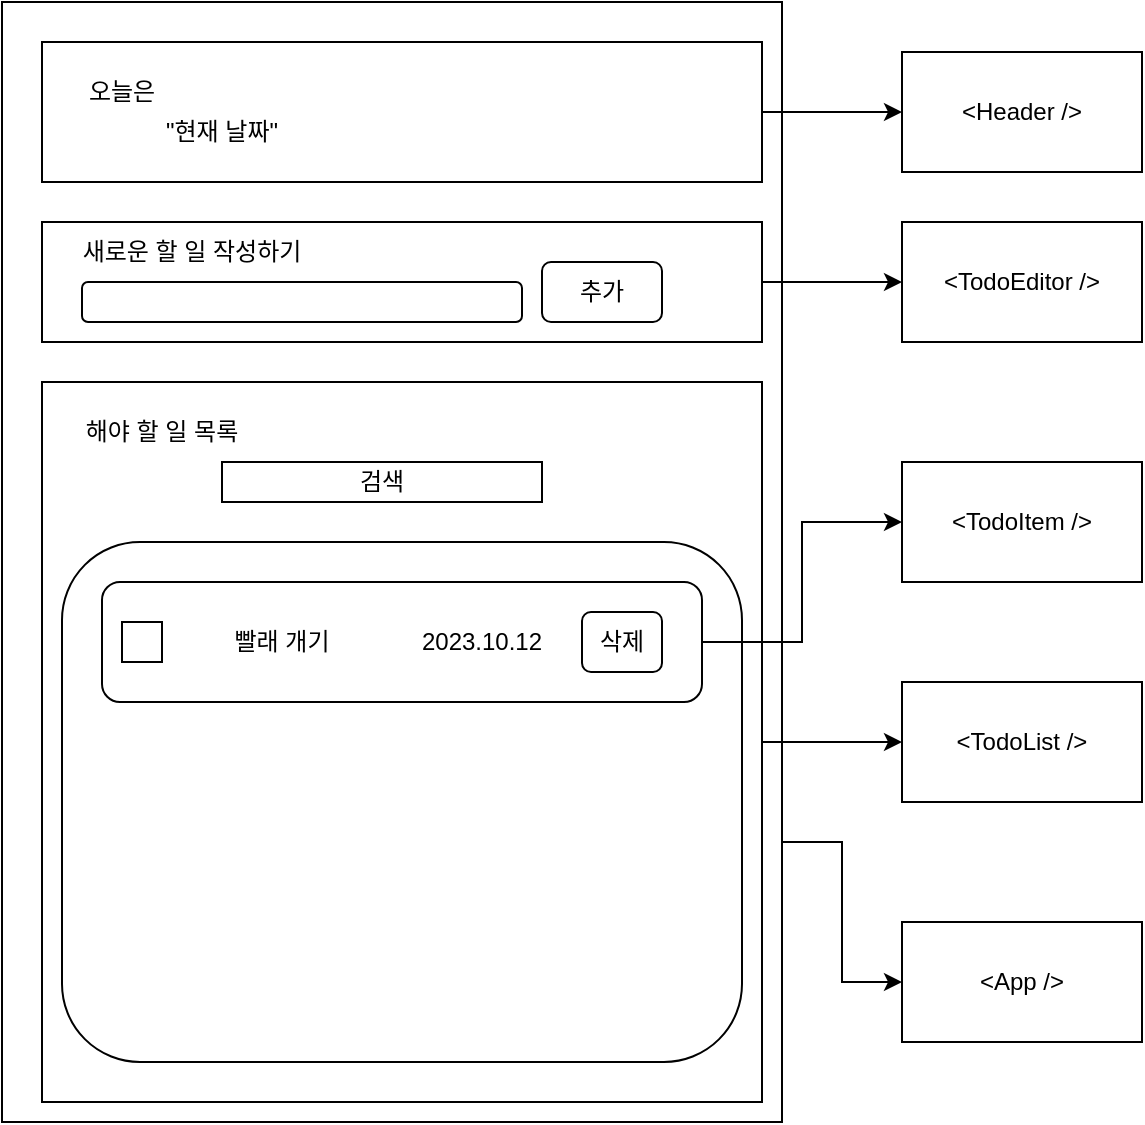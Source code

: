 <mxfile version="22.0.4" type="device">
  <diagram name="페이지-1" id="s0CB_pDRQbe32WmI6tte">
    <mxGraphModel dx="1059" dy="637" grid="1" gridSize="10" guides="1" tooltips="1" connect="1" arrows="1" fold="1" page="1" pageScale="1" pageWidth="827" pageHeight="1169" math="0" shadow="0">
      <root>
        <mxCell id="0" />
        <mxCell id="1" parent="0" />
        <mxCell id="s4MbAgm935jzAfVjTvzh-29" style="edgeStyle=orthogonalEdgeStyle;rounded=0;orthogonalLoop=1;jettySize=auto;html=1;exitX=1;exitY=0.75;exitDx=0;exitDy=0;entryX=0;entryY=0.5;entryDx=0;entryDy=0;" edge="1" parent="1" source="s4MbAgm935jzAfVjTvzh-1" target="s4MbAgm935jzAfVjTvzh-28">
          <mxGeometry relative="1" as="geometry" />
        </mxCell>
        <mxCell id="s4MbAgm935jzAfVjTvzh-1" value="" style="rounded=0;whiteSpace=wrap;html=1;" vertex="1" parent="1">
          <mxGeometry x="40" y="20" width="390" height="560" as="geometry" />
        </mxCell>
        <mxCell id="s4MbAgm935jzAfVjTvzh-6" value="" style="edgeStyle=orthogonalEdgeStyle;rounded=0;orthogonalLoop=1;jettySize=auto;html=1;" edge="1" parent="1" source="s4MbAgm935jzAfVjTvzh-2" target="s4MbAgm935jzAfVjTvzh-5">
          <mxGeometry relative="1" as="geometry" />
        </mxCell>
        <mxCell id="s4MbAgm935jzAfVjTvzh-2" value="" style="rounded=0;whiteSpace=wrap;html=1;" vertex="1" parent="1">
          <mxGeometry x="60" y="40" width="360" height="70" as="geometry" />
        </mxCell>
        <mxCell id="s4MbAgm935jzAfVjTvzh-3" value="오늘은" style="text;html=1;strokeColor=none;fillColor=none;align=center;verticalAlign=middle;whiteSpace=wrap;rounded=0;" vertex="1" parent="1">
          <mxGeometry x="70" y="50" width="60" height="30" as="geometry" />
        </mxCell>
        <mxCell id="s4MbAgm935jzAfVjTvzh-4" value="&quot;현재 날짜&quot;" style="text;html=1;strokeColor=none;fillColor=none;align=center;verticalAlign=middle;whiteSpace=wrap;rounded=0;" vertex="1" parent="1">
          <mxGeometry x="80" y="70" width="140" height="30" as="geometry" />
        </mxCell>
        <mxCell id="s4MbAgm935jzAfVjTvzh-5" value="&amp;lt;Header /&amp;gt;" style="whiteSpace=wrap;html=1;rounded=0;" vertex="1" parent="1">
          <mxGeometry x="490" y="45" width="120" height="60" as="geometry" />
        </mxCell>
        <mxCell id="s4MbAgm935jzAfVjTvzh-13" value="" style="edgeStyle=orthogonalEdgeStyle;rounded=0;orthogonalLoop=1;jettySize=auto;html=1;" edge="1" parent="1" source="s4MbAgm935jzAfVjTvzh-7" target="s4MbAgm935jzAfVjTvzh-12">
          <mxGeometry relative="1" as="geometry" />
        </mxCell>
        <mxCell id="s4MbAgm935jzAfVjTvzh-7" value="" style="rounded=0;whiteSpace=wrap;html=1;" vertex="1" parent="1">
          <mxGeometry x="60" y="130" width="360" height="60" as="geometry" />
        </mxCell>
        <mxCell id="s4MbAgm935jzAfVjTvzh-8" value="새로운 할 일 작성하기" style="text;html=1;strokeColor=none;fillColor=none;align=center;verticalAlign=middle;whiteSpace=wrap;rounded=0;" vertex="1" parent="1">
          <mxGeometry x="60" y="130" width="150" height="30" as="geometry" />
        </mxCell>
        <mxCell id="s4MbAgm935jzAfVjTvzh-9" value="" style="rounded=1;whiteSpace=wrap;html=1;" vertex="1" parent="1">
          <mxGeometry x="80" y="160" width="220" height="20" as="geometry" />
        </mxCell>
        <mxCell id="s4MbAgm935jzAfVjTvzh-10" value="추가" style="rounded=1;whiteSpace=wrap;html=1;" vertex="1" parent="1">
          <mxGeometry x="310" y="150" width="60" height="30" as="geometry" />
        </mxCell>
        <mxCell id="s4MbAgm935jzAfVjTvzh-12" value="&amp;lt;TodoEditor /&amp;gt;" style="whiteSpace=wrap;html=1;rounded=0;" vertex="1" parent="1">
          <mxGeometry x="490" y="130" width="120" height="60" as="geometry" />
        </mxCell>
        <mxCell id="s4MbAgm935jzAfVjTvzh-18" value="" style="edgeStyle=orthogonalEdgeStyle;rounded=0;orthogonalLoop=1;jettySize=auto;html=1;" edge="1" parent="1" source="s4MbAgm935jzAfVjTvzh-14" target="s4MbAgm935jzAfVjTvzh-17">
          <mxGeometry relative="1" as="geometry" />
        </mxCell>
        <mxCell id="s4MbAgm935jzAfVjTvzh-14" value="" style="whiteSpace=wrap;html=1;aspect=fixed;" vertex="1" parent="1">
          <mxGeometry x="60" y="210" width="360" height="360" as="geometry" />
        </mxCell>
        <mxCell id="s4MbAgm935jzAfVjTvzh-15" value="해야 할 일 목록" style="text;html=1;strokeColor=none;fillColor=none;align=center;verticalAlign=middle;whiteSpace=wrap;rounded=0;" vertex="1" parent="1">
          <mxGeometry x="40" y="220" width="160" height="30" as="geometry" />
        </mxCell>
        <mxCell id="s4MbAgm935jzAfVjTvzh-16" value="" style="rounded=1;whiteSpace=wrap;html=1;" vertex="1" parent="1">
          <mxGeometry x="70" y="290" width="340" height="260" as="geometry" />
        </mxCell>
        <mxCell id="s4MbAgm935jzAfVjTvzh-17" value="&amp;lt;TodoList /&amp;gt;" style="whiteSpace=wrap;html=1;" vertex="1" parent="1">
          <mxGeometry x="490" y="360" width="120" height="60" as="geometry" />
        </mxCell>
        <mxCell id="s4MbAgm935jzAfVjTvzh-27" style="edgeStyle=orthogonalEdgeStyle;rounded=0;orthogonalLoop=1;jettySize=auto;html=1;exitX=1;exitY=0.5;exitDx=0;exitDy=0;entryX=0;entryY=0.5;entryDx=0;entryDy=0;" edge="1" parent="1" source="s4MbAgm935jzAfVjTvzh-19" target="s4MbAgm935jzAfVjTvzh-26">
          <mxGeometry relative="1" as="geometry" />
        </mxCell>
        <mxCell id="s4MbAgm935jzAfVjTvzh-19" value="" style="rounded=1;whiteSpace=wrap;html=1;" vertex="1" parent="1">
          <mxGeometry x="90" y="310" width="300" height="60" as="geometry" />
        </mxCell>
        <mxCell id="s4MbAgm935jzAfVjTvzh-20" value="" style="rounded=0;whiteSpace=wrap;html=1;" vertex="1" parent="1">
          <mxGeometry x="100" y="330" width="20" height="20" as="geometry" />
        </mxCell>
        <mxCell id="s4MbAgm935jzAfVjTvzh-21" value="빨래 개기" style="text;html=1;strokeColor=none;fillColor=none;align=center;verticalAlign=middle;whiteSpace=wrap;rounded=0;" vertex="1" parent="1">
          <mxGeometry x="130" y="325" width="100" height="30" as="geometry" />
        </mxCell>
        <mxCell id="s4MbAgm935jzAfVjTvzh-22" value="2023.10.12" style="text;html=1;strokeColor=none;fillColor=none;align=center;verticalAlign=middle;whiteSpace=wrap;rounded=0;" vertex="1" parent="1">
          <mxGeometry x="250" y="325" width="60" height="30" as="geometry" />
        </mxCell>
        <mxCell id="s4MbAgm935jzAfVjTvzh-23" value="삭제" style="rounded=1;whiteSpace=wrap;html=1;" vertex="1" parent="1">
          <mxGeometry x="330" y="325" width="40" height="30" as="geometry" />
        </mxCell>
        <mxCell id="s4MbAgm935jzAfVjTvzh-26" value="&amp;lt;TodoItem /&amp;gt;" style="rounded=0;whiteSpace=wrap;html=1;" vertex="1" parent="1">
          <mxGeometry x="490" y="250" width="120" height="60" as="geometry" />
        </mxCell>
        <mxCell id="s4MbAgm935jzAfVjTvzh-28" value="&amp;lt;App /&amp;gt;" style="rounded=0;whiteSpace=wrap;html=1;" vertex="1" parent="1">
          <mxGeometry x="490" y="480" width="120" height="60" as="geometry" />
        </mxCell>
        <mxCell id="s4MbAgm935jzAfVjTvzh-30" value="검색" style="rounded=0;whiteSpace=wrap;html=1;" vertex="1" parent="1">
          <mxGeometry x="150" y="250" width="160" height="20" as="geometry" />
        </mxCell>
      </root>
    </mxGraphModel>
  </diagram>
</mxfile>
